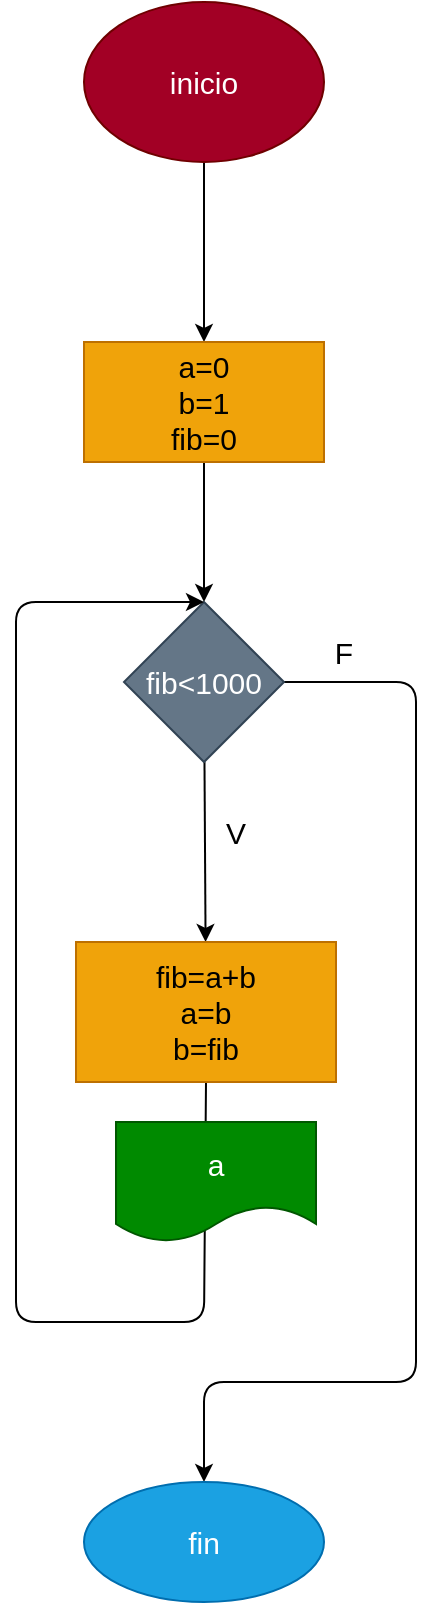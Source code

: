 <mxfile>
    <diagram id="xa1VYv8XVaQ57ZBCVkT7" name="Page-1">
        <mxGraphModel dx="1152" dy="534" grid="1" gridSize="10" guides="1" tooltips="1" connect="1" arrows="1" fold="1" page="1" pageScale="1" pageWidth="827" pageHeight="1169" math="0" shadow="0">
            <root>
                <mxCell id="0"/>
                <mxCell id="1" parent="0"/>
                <mxCell id="6" value="" style="edgeStyle=none;html=1;fontSize=15;" edge="1" parent="1" source="2" target="5">
                    <mxGeometry relative="1" as="geometry"/>
                </mxCell>
                <mxCell id="2" value="inicio" style="ellipse;whiteSpace=wrap;html=1;fontSize=15;fillColor=#a20025;fontColor=#ffffff;strokeColor=#6F0000;" vertex="1" parent="1">
                    <mxGeometry x="354" y="10" width="120" height="80" as="geometry"/>
                </mxCell>
                <mxCell id="8" value="" style="edgeStyle=none;html=1;fontSize=15;" edge="1" parent="1" source="5" target="7">
                    <mxGeometry relative="1" as="geometry"/>
                </mxCell>
                <mxCell id="5" value="a=0&lt;br&gt;b=1&lt;br&gt;fib=0" style="whiteSpace=wrap;html=1;fontSize=15;fillColor=#f0a30a;fontColor=#000000;strokeColor=#BD7000;" vertex="1" parent="1">
                    <mxGeometry x="354" y="180" width="120" height="60" as="geometry"/>
                </mxCell>
                <mxCell id="10" value="" style="edgeStyle=none;html=1;fontSize=15;" edge="1" parent="1" source="7" target="9">
                    <mxGeometry relative="1" as="geometry"/>
                </mxCell>
                <mxCell id="17" value="" style="edgeStyle=none;html=1;fontSize=15;exitX=1;exitY=0.5;exitDx=0;exitDy=0;" edge="1" parent="1" source="7" target="16">
                    <mxGeometry relative="1" as="geometry">
                        <Array as="points">
                            <mxPoint x="520" y="350"/>
                            <mxPoint x="520" y="700"/>
                            <mxPoint x="414" y="700"/>
                        </Array>
                    </mxGeometry>
                </mxCell>
                <mxCell id="7" value="fib&amp;lt;1000" style="rhombus;whiteSpace=wrap;html=1;fontSize=15;fillColor=#647687;fontColor=#ffffff;strokeColor=#314354;" vertex="1" parent="1">
                    <mxGeometry x="374" y="310" width="80" height="80" as="geometry"/>
                </mxCell>
                <mxCell id="11" style="edgeStyle=none;html=1;fontSize=15;exitX=0.5;exitY=1;exitDx=0;exitDy=0;entryX=0.5;entryY=0;entryDx=0;entryDy=0;" edge="1" parent="1" source="9" target="7">
                    <mxGeometry relative="1" as="geometry">
                        <mxPoint x="320" y="270" as="targetPoint"/>
                        <Array as="points">
                            <mxPoint x="414" y="670"/>
                            <mxPoint x="360" y="670"/>
                            <mxPoint x="320" y="670"/>
                            <mxPoint x="320" y="600"/>
                            <mxPoint x="320" y="310"/>
                        </Array>
                    </mxGeometry>
                </mxCell>
                <mxCell id="9" value="&lt;div&gt;fib=a+b&lt;/div&gt;&lt;div&gt;a=b&lt;/div&gt;&lt;div&gt;b=fib&lt;/div&gt;" style="whiteSpace=wrap;html=1;fontSize=15;fillColor=#f0a30a;fontColor=#000000;strokeColor=#BD7000;" vertex="1" parent="1">
                    <mxGeometry x="350" y="480" width="130" height="70" as="geometry"/>
                </mxCell>
                <mxCell id="12" value="a" style="shape=document;whiteSpace=wrap;html=1;boundedLbl=1;fontSize=15;fillColor=#008a00;fontColor=#ffffff;strokeColor=#005700;" vertex="1" parent="1">
                    <mxGeometry x="370" y="570" width="100" height="60" as="geometry"/>
                </mxCell>
                <mxCell id="16" value="fin" style="ellipse;whiteSpace=wrap;html=1;fontSize=15;fillColor=#1ba1e2;fontColor=#ffffff;strokeColor=#006EAF;" vertex="1" parent="1">
                    <mxGeometry x="354" y="750" width="120" height="60" as="geometry"/>
                </mxCell>
                <mxCell id="18" value="V" style="text;html=1;strokeColor=none;fillColor=none;align=center;verticalAlign=middle;whiteSpace=wrap;rounded=0;fontSize=15;" vertex="1" parent="1">
                    <mxGeometry x="400" y="410" width="60" height="30" as="geometry"/>
                </mxCell>
                <mxCell id="19" value="F" style="text;html=1;strokeColor=none;fillColor=none;align=center;verticalAlign=middle;whiteSpace=wrap;rounded=0;fontSize=15;" vertex="1" parent="1">
                    <mxGeometry x="454" y="320" width="60" height="30" as="geometry"/>
                </mxCell>
            </root>
        </mxGraphModel>
    </diagram>
</mxfile>